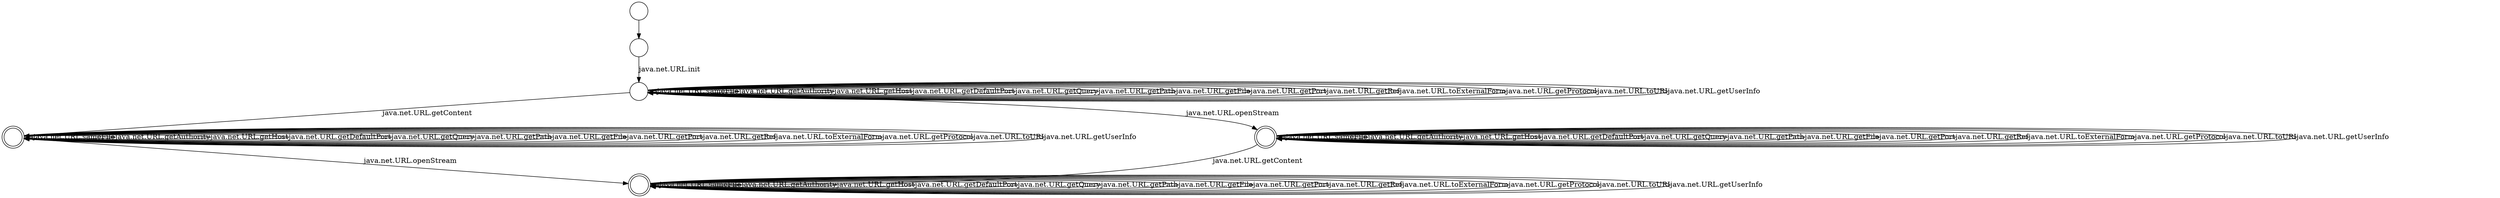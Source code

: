 digraph Automaton {
  0 [shape=doublecircle,label=""];
  0 -> 0 [label="java.net.URL.sameFile",style="setlinewidth(1)",color=black]
  0 -> 0 [label="java.net.URL.getAuthority",style="setlinewidth(1)",color=black]
  0 -> 0 [label="java.net.URL.getHost",style="setlinewidth(1)",color=black]
  0 -> 0 [label="java.net.URL.getDefaultPort",style="setlinewidth(1)",color=black]
  0 -> 0 [label="java.net.URL.getQuery",style="setlinewidth(1)",color=black]
  0 -> 0 [label="java.net.URL.getPath",style="setlinewidth(1)",color=black]
  0 -> 0 [label="java.net.URL.getFile",style="setlinewidth(1)",color=black]
  0 -> 0 [label="java.net.URL.getPort",style="setlinewidth(1)",color=black]
  0 -> 0 [label="java.net.URL.getRef",style="setlinewidth(1)",color=black]
  0 -> 0 [label="java.net.URL.toExternalForm",style="setlinewidth(1)",color=black]
  0 -> 0 [label="java.net.URL.getProtocol",style="setlinewidth(1)",color=black]
  0 -> 0 [label="java.net.URL.toURI",style="setlinewidth(1)",color=black]
  0 -> 0 [label="java.net.URL.getUserInfo",style="setlinewidth(1)",color=black]
  1 [shape=circle,label=""];
  1 -> 4 [label="java.net.URL.getContent",style="setlinewidth(1)",color=black]
  1 -> 1 [label="java.net.URL.sameFile",style="setlinewidth(1)",color=black]
  1 -> 1 [label="java.net.URL.getAuthority",style="setlinewidth(1)",color=black]
  1 -> 1 [label="java.net.URL.getHost",style="setlinewidth(1)",color=black]
  1 -> 2 [label="java.net.URL.openStream",style="setlinewidth(1)",color=black]
  1 -> 1 [label="java.net.URL.getDefaultPort",style="setlinewidth(1)",color=black]
  1 -> 1 [label="java.net.URL.getQuery",style="setlinewidth(1)",color=black]
  1 -> 1 [label="java.net.URL.getPath",style="setlinewidth(1)",color=black]
  1 -> 1 [label="java.net.URL.getFile",style="setlinewidth(1)",color=black]
  1 -> 1 [label="java.net.URL.getPort",style="setlinewidth(1)",color=black]
  1 -> 1 [label="java.net.URL.getRef",style="setlinewidth(1)",color=black]
  1 -> 1 [label="java.net.URL.toExternalForm",style="setlinewidth(1)",color=black]
  1 -> 1 [label="java.net.URL.getProtocol",style="setlinewidth(1)",color=black]
  1 -> 1 [label="java.net.URL.toURI",style="setlinewidth(1)",color=black]
  1 -> 1 [label="java.net.URL.getUserInfo",style="setlinewidth(1)",color=black]
  2 [shape=doublecircle,label=""];
  2 -> 0 [label="java.net.URL.getContent",style="setlinewidth(1)",color=black]
  2 -> 2 [label="java.net.URL.sameFile",style="setlinewidth(1)",color=black]
  2 -> 2 [label="java.net.URL.getAuthority",style="setlinewidth(1)",color=black]
  2 -> 2 [label="java.net.URL.getHost",style="setlinewidth(1)",color=black]
  2 -> 2 [label="java.net.URL.getDefaultPort",style="setlinewidth(1)",color=black]
  2 -> 2 [label="java.net.URL.getQuery",style="setlinewidth(1)",color=black]
  2 -> 2 [label="java.net.URL.getPath",style="setlinewidth(1)",color=black]
  2 -> 2 [label="java.net.URL.getFile",style="setlinewidth(1)",color=black]
  2 -> 2 [label="java.net.URL.getPort",style="setlinewidth(1)",color=black]
  2 -> 2 [label="java.net.URL.getRef",style="setlinewidth(1)",color=black]
  2 -> 2 [label="java.net.URL.toExternalForm",style="setlinewidth(1)",color=black]
  2 -> 2 [label="java.net.URL.getProtocol",style="setlinewidth(1)",color=black]
  2 -> 2 [label="java.net.URL.toURI",style="setlinewidth(1)",color=black]
  2 -> 2 [label="java.net.URL.getUserInfo",style="setlinewidth(1)",color=black]
  3 [shape=circle,label=""];
  100 [shape=circle,label=""];
  100 -> 3
  3 -> 1 [label="java.net.URL.init",style="setlinewidth(1)",color=black]
  4 [shape=doublecircle,label=""];
  4 -> 4 [label="java.net.URL.sameFile",style="setlinewidth(1)",color=black]
  4 -> 4 [label="java.net.URL.getAuthority",style="setlinewidth(1)",color=black]
  4 -> 4 [label="java.net.URL.getHost",style="setlinewidth(1)",color=black]
  4 -> 0 [label="java.net.URL.openStream",style="setlinewidth(1)",color=black]
  4 -> 4 [label="java.net.URL.getDefaultPort",style="setlinewidth(1)",color=black]
  4 -> 4 [label="java.net.URL.getQuery",style="setlinewidth(1)",color=black]
  4 -> 4 [label="java.net.URL.getPath",style="setlinewidth(1)",color=black]
  4 -> 4 [label="java.net.URL.getFile",style="setlinewidth(1)",color=black]
  4 -> 4 [label="java.net.URL.getPort",style="setlinewidth(1)",color=black]
  4 -> 4 [label="java.net.URL.getRef",style="setlinewidth(1)",color=black]
  4 -> 4 [label="java.net.URL.toExternalForm",style="setlinewidth(1)",color=black]
  4 -> 4 [label="java.net.URL.getProtocol",style="setlinewidth(1)",color=black]
  4 -> 4 [label="java.net.URL.toURI",style="setlinewidth(1)",color=black]
  4 -> 4 [label="java.net.URL.getUserInfo",style="setlinewidth(1)",color=black]
}
